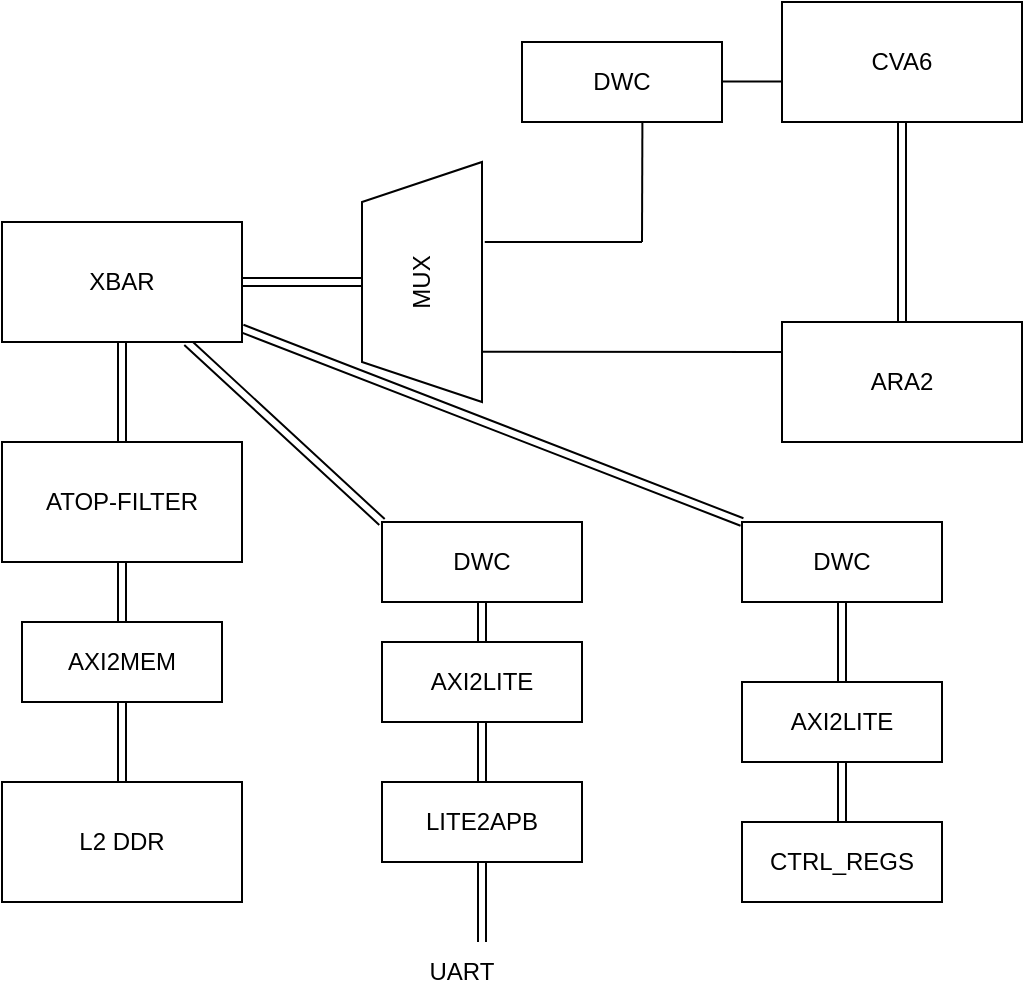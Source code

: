 <mxfile version="26.1.3">
  <diagram name="Page-1" id="Wt5sBFWHKxQ-G9U5ZtMf">
    <mxGraphModel dx="939" dy="548" grid="1" gridSize="10" guides="1" tooltips="1" connect="1" arrows="1" fold="1" page="1" pageScale="1" pageWidth="850" pageHeight="1100" math="0" shadow="0">
      <root>
        <mxCell id="0" />
        <mxCell id="1" parent="0" />
        <mxCell id="HaBFPjXSsnw16N7_fHS7-11" value="" style="endArrow=none;html=1;rounded=0;" edge="1" parent="1">
          <mxGeometry width="50" height="50" relative="1" as="geometry">
            <mxPoint x="510" y="249.8" as="sourcePoint" />
            <mxPoint x="550" y="249.8" as="targetPoint" />
          </mxGeometry>
        </mxCell>
        <mxCell id="HaBFPjXSsnw16N7_fHS7-20" style="edgeStyle=none;rounded=0;orthogonalLoop=1;jettySize=auto;html=1;exitX=0.5;exitY=0;exitDx=0;exitDy=0;entryX=1;entryY=0.5;entryDx=0;entryDy=0;shape=link;" edge="1" parent="1" source="HaBFPjXSsnw16N7_fHS7-1" target="HaBFPjXSsnw16N7_fHS7-19">
          <mxGeometry relative="1" as="geometry" />
        </mxCell>
        <mxCell id="HaBFPjXSsnw16N7_fHS7-1" value="MUX" style="shape=trapezoid;perimeter=trapezoidPerimeter;html=1;fixedSize=1;rotation=-90;horizontal=1;whiteSpace=wrap;labelPosition=center;verticalLabelPosition=middle;align=center;verticalAlign=middle;fontStyle=0" vertex="1" parent="1">
          <mxGeometry x="300" y="320" width="120" height="60" as="geometry" />
        </mxCell>
        <mxCell id="HaBFPjXSsnw16N7_fHS7-18" style="rounded=0;orthogonalLoop=1;jettySize=auto;html=1;entryX=0.5;entryY=0;entryDx=0;entryDy=0;shape=link;" edge="1" parent="1" source="HaBFPjXSsnw16N7_fHS7-2" target="HaBFPjXSsnw16N7_fHS7-15">
          <mxGeometry relative="1" as="geometry" />
        </mxCell>
        <mxCell id="HaBFPjXSsnw16N7_fHS7-2" value="CVA6" style="rounded=0;whiteSpace=wrap;html=1;" vertex="1" parent="1">
          <mxGeometry x="540" y="210" width="120" height="60" as="geometry" />
        </mxCell>
        <mxCell id="HaBFPjXSsnw16N7_fHS7-4" value="DWC" style="rounded=0;whiteSpace=wrap;html=1;" vertex="1" parent="1">
          <mxGeometry x="410" y="230" width="100" height="40" as="geometry" />
        </mxCell>
        <mxCell id="HaBFPjXSsnw16N7_fHS7-13" value="" style="endArrow=none;html=1;rounded=0;entryX=0.602;entryY=1.01;entryDx=0;entryDy=0;entryPerimeter=0;" edge="1" parent="1" target="HaBFPjXSsnw16N7_fHS7-4">
          <mxGeometry width="50" height="50" relative="1" as="geometry">
            <mxPoint x="470" y="330" as="sourcePoint" />
            <mxPoint x="530" y="320" as="targetPoint" />
          </mxGeometry>
        </mxCell>
        <mxCell id="HaBFPjXSsnw16N7_fHS7-14" value="" style="endArrow=none;html=1;rounded=0;exitX=0.667;exitY=1.023;exitDx=0;exitDy=0;exitPerimeter=0;" edge="1" parent="1" source="HaBFPjXSsnw16N7_fHS7-1">
          <mxGeometry width="50" height="50" relative="1" as="geometry">
            <mxPoint x="480" y="370" as="sourcePoint" />
            <mxPoint x="470" y="330" as="targetPoint" />
          </mxGeometry>
        </mxCell>
        <mxCell id="HaBFPjXSsnw16N7_fHS7-15" value="ARA2" style="rounded=0;whiteSpace=wrap;html=1;" vertex="1" parent="1">
          <mxGeometry x="540" y="370" width="120" height="60" as="geometry" />
        </mxCell>
        <mxCell id="HaBFPjXSsnw16N7_fHS7-16" value="" style="endArrow=none;html=1;rounded=0;entryX=0;entryY=0.25;entryDx=0;entryDy=0;exitX=0.209;exitY=0.992;exitDx=0;exitDy=0;exitPerimeter=0;" edge="1" parent="1" source="HaBFPjXSsnw16N7_fHS7-1" target="HaBFPjXSsnw16N7_fHS7-15">
          <mxGeometry width="50" height="50" relative="1" as="geometry">
            <mxPoint x="450" y="460" as="sourcePoint" />
            <mxPoint x="500" y="410" as="targetPoint" />
          </mxGeometry>
        </mxCell>
        <mxCell id="HaBFPjXSsnw16N7_fHS7-22" style="edgeStyle=none;rounded=0;orthogonalLoop=1;jettySize=auto;html=1;entryX=0.5;entryY=0;entryDx=0;entryDy=0;shape=link;" edge="1" parent="1" source="HaBFPjXSsnw16N7_fHS7-19" target="HaBFPjXSsnw16N7_fHS7-21">
          <mxGeometry relative="1" as="geometry" />
        </mxCell>
        <mxCell id="HaBFPjXSsnw16N7_fHS7-28" style="edgeStyle=none;shape=link;rounded=0;orthogonalLoop=1;jettySize=auto;html=1;entryX=0;entryY=0;entryDx=0;entryDy=0;" edge="1" parent="1" source="HaBFPjXSsnw16N7_fHS7-19" target="HaBFPjXSsnw16N7_fHS7-27">
          <mxGeometry relative="1" as="geometry" />
        </mxCell>
        <mxCell id="HaBFPjXSsnw16N7_fHS7-37" style="edgeStyle=none;shape=link;rounded=0;orthogonalLoop=1;jettySize=auto;html=1;entryX=0;entryY=0;entryDx=0;entryDy=0;" edge="1" parent="1" source="HaBFPjXSsnw16N7_fHS7-19" target="HaBFPjXSsnw16N7_fHS7-35">
          <mxGeometry relative="1" as="geometry" />
        </mxCell>
        <mxCell id="HaBFPjXSsnw16N7_fHS7-19" value="XBAR" style="rounded=0;whiteSpace=wrap;html=1;" vertex="1" parent="1">
          <mxGeometry x="150" y="320" width="120" height="60" as="geometry" />
        </mxCell>
        <mxCell id="HaBFPjXSsnw16N7_fHS7-24" style="edgeStyle=none;shape=link;rounded=0;orthogonalLoop=1;jettySize=auto;html=1;entryX=0.5;entryY=0;entryDx=0;entryDy=0;" edge="1" parent="1" source="HaBFPjXSsnw16N7_fHS7-21" target="HaBFPjXSsnw16N7_fHS7-23">
          <mxGeometry relative="1" as="geometry" />
        </mxCell>
        <mxCell id="HaBFPjXSsnw16N7_fHS7-21" value="ATOP-FILTER" style="rounded=0;whiteSpace=wrap;html=1;" vertex="1" parent="1">
          <mxGeometry x="150" y="430" width="120" height="60" as="geometry" />
        </mxCell>
        <mxCell id="HaBFPjXSsnw16N7_fHS7-26" style="edgeStyle=none;shape=link;rounded=0;orthogonalLoop=1;jettySize=auto;html=1;entryX=0.5;entryY=0;entryDx=0;entryDy=0;" edge="1" parent="1" source="HaBFPjXSsnw16N7_fHS7-23" target="HaBFPjXSsnw16N7_fHS7-25">
          <mxGeometry relative="1" as="geometry" />
        </mxCell>
        <mxCell id="HaBFPjXSsnw16N7_fHS7-23" value="AXI2MEM" style="rounded=0;whiteSpace=wrap;html=1;" vertex="1" parent="1">
          <mxGeometry x="160" y="520" width="100" height="40" as="geometry" />
        </mxCell>
        <mxCell id="HaBFPjXSsnw16N7_fHS7-25" value="L2 DDR" style="rounded=0;whiteSpace=wrap;html=1;" vertex="1" parent="1">
          <mxGeometry x="150" y="600" width="120" height="60" as="geometry" />
        </mxCell>
        <mxCell id="HaBFPjXSsnw16N7_fHS7-30" style="edgeStyle=none;shape=link;rounded=0;orthogonalLoop=1;jettySize=auto;html=1;" edge="1" parent="1" source="HaBFPjXSsnw16N7_fHS7-27" target="HaBFPjXSsnw16N7_fHS7-29">
          <mxGeometry relative="1" as="geometry" />
        </mxCell>
        <mxCell id="HaBFPjXSsnw16N7_fHS7-27" value="DWC" style="rounded=0;whiteSpace=wrap;html=1;" vertex="1" parent="1">
          <mxGeometry x="340" y="470" width="100" height="40" as="geometry" />
        </mxCell>
        <mxCell id="HaBFPjXSsnw16N7_fHS7-32" style="edgeStyle=none;shape=link;rounded=0;orthogonalLoop=1;jettySize=auto;html=1;entryX=0.5;entryY=0;entryDx=0;entryDy=0;" edge="1" parent="1" source="HaBFPjXSsnw16N7_fHS7-29" target="HaBFPjXSsnw16N7_fHS7-31">
          <mxGeometry relative="1" as="geometry" />
        </mxCell>
        <mxCell id="HaBFPjXSsnw16N7_fHS7-29" value="AXI2LITE" style="rounded=0;whiteSpace=wrap;html=1;" vertex="1" parent="1">
          <mxGeometry x="340" y="530" width="100" height="40" as="geometry" />
        </mxCell>
        <mxCell id="HaBFPjXSsnw16N7_fHS7-33" style="edgeStyle=none;shape=link;rounded=0;orthogonalLoop=1;jettySize=auto;html=1;" edge="1" parent="1" source="HaBFPjXSsnw16N7_fHS7-31">
          <mxGeometry relative="1" as="geometry">
            <mxPoint x="390" y="680" as="targetPoint" />
          </mxGeometry>
        </mxCell>
        <mxCell id="HaBFPjXSsnw16N7_fHS7-31" value="LITE2APB" style="rounded=0;whiteSpace=wrap;html=1;" vertex="1" parent="1">
          <mxGeometry x="340" y="600" width="100" height="40" as="geometry" />
        </mxCell>
        <mxCell id="HaBFPjXSsnw16N7_fHS7-34" value="UART" style="text;html=1;align=center;verticalAlign=middle;whiteSpace=wrap;rounded=0;" vertex="1" parent="1">
          <mxGeometry x="350" y="680" width="60" height="30" as="geometry" />
        </mxCell>
        <mxCell id="HaBFPjXSsnw16N7_fHS7-38" style="edgeStyle=none;shape=link;rounded=0;orthogonalLoop=1;jettySize=auto;html=1;entryX=0.5;entryY=0;entryDx=0;entryDy=0;" edge="1" parent="1" source="HaBFPjXSsnw16N7_fHS7-35" target="HaBFPjXSsnw16N7_fHS7-36">
          <mxGeometry relative="1" as="geometry" />
        </mxCell>
        <mxCell id="HaBFPjXSsnw16N7_fHS7-35" value="DWC" style="rounded=0;whiteSpace=wrap;html=1;" vertex="1" parent="1">
          <mxGeometry x="520" y="470" width="100" height="40" as="geometry" />
        </mxCell>
        <mxCell id="HaBFPjXSsnw16N7_fHS7-40" style="edgeStyle=none;shape=link;rounded=0;orthogonalLoop=1;jettySize=auto;html=1;entryX=0.5;entryY=0;entryDx=0;entryDy=0;" edge="1" parent="1" source="HaBFPjXSsnw16N7_fHS7-36" target="HaBFPjXSsnw16N7_fHS7-39">
          <mxGeometry relative="1" as="geometry" />
        </mxCell>
        <mxCell id="HaBFPjXSsnw16N7_fHS7-36" value="AXI2LITE" style="rounded=0;whiteSpace=wrap;html=1;" vertex="1" parent="1">
          <mxGeometry x="520" y="550" width="100" height="40" as="geometry" />
        </mxCell>
        <mxCell id="HaBFPjXSsnw16N7_fHS7-39" value="CTRL_REGS" style="rounded=0;whiteSpace=wrap;html=1;" vertex="1" parent="1">
          <mxGeometry x="520" y="620" width="100" height="40" as="geometry" />
        </mxCell>
      </root>
    </mxGraphModel>
  </diagram>
</mxfile>
